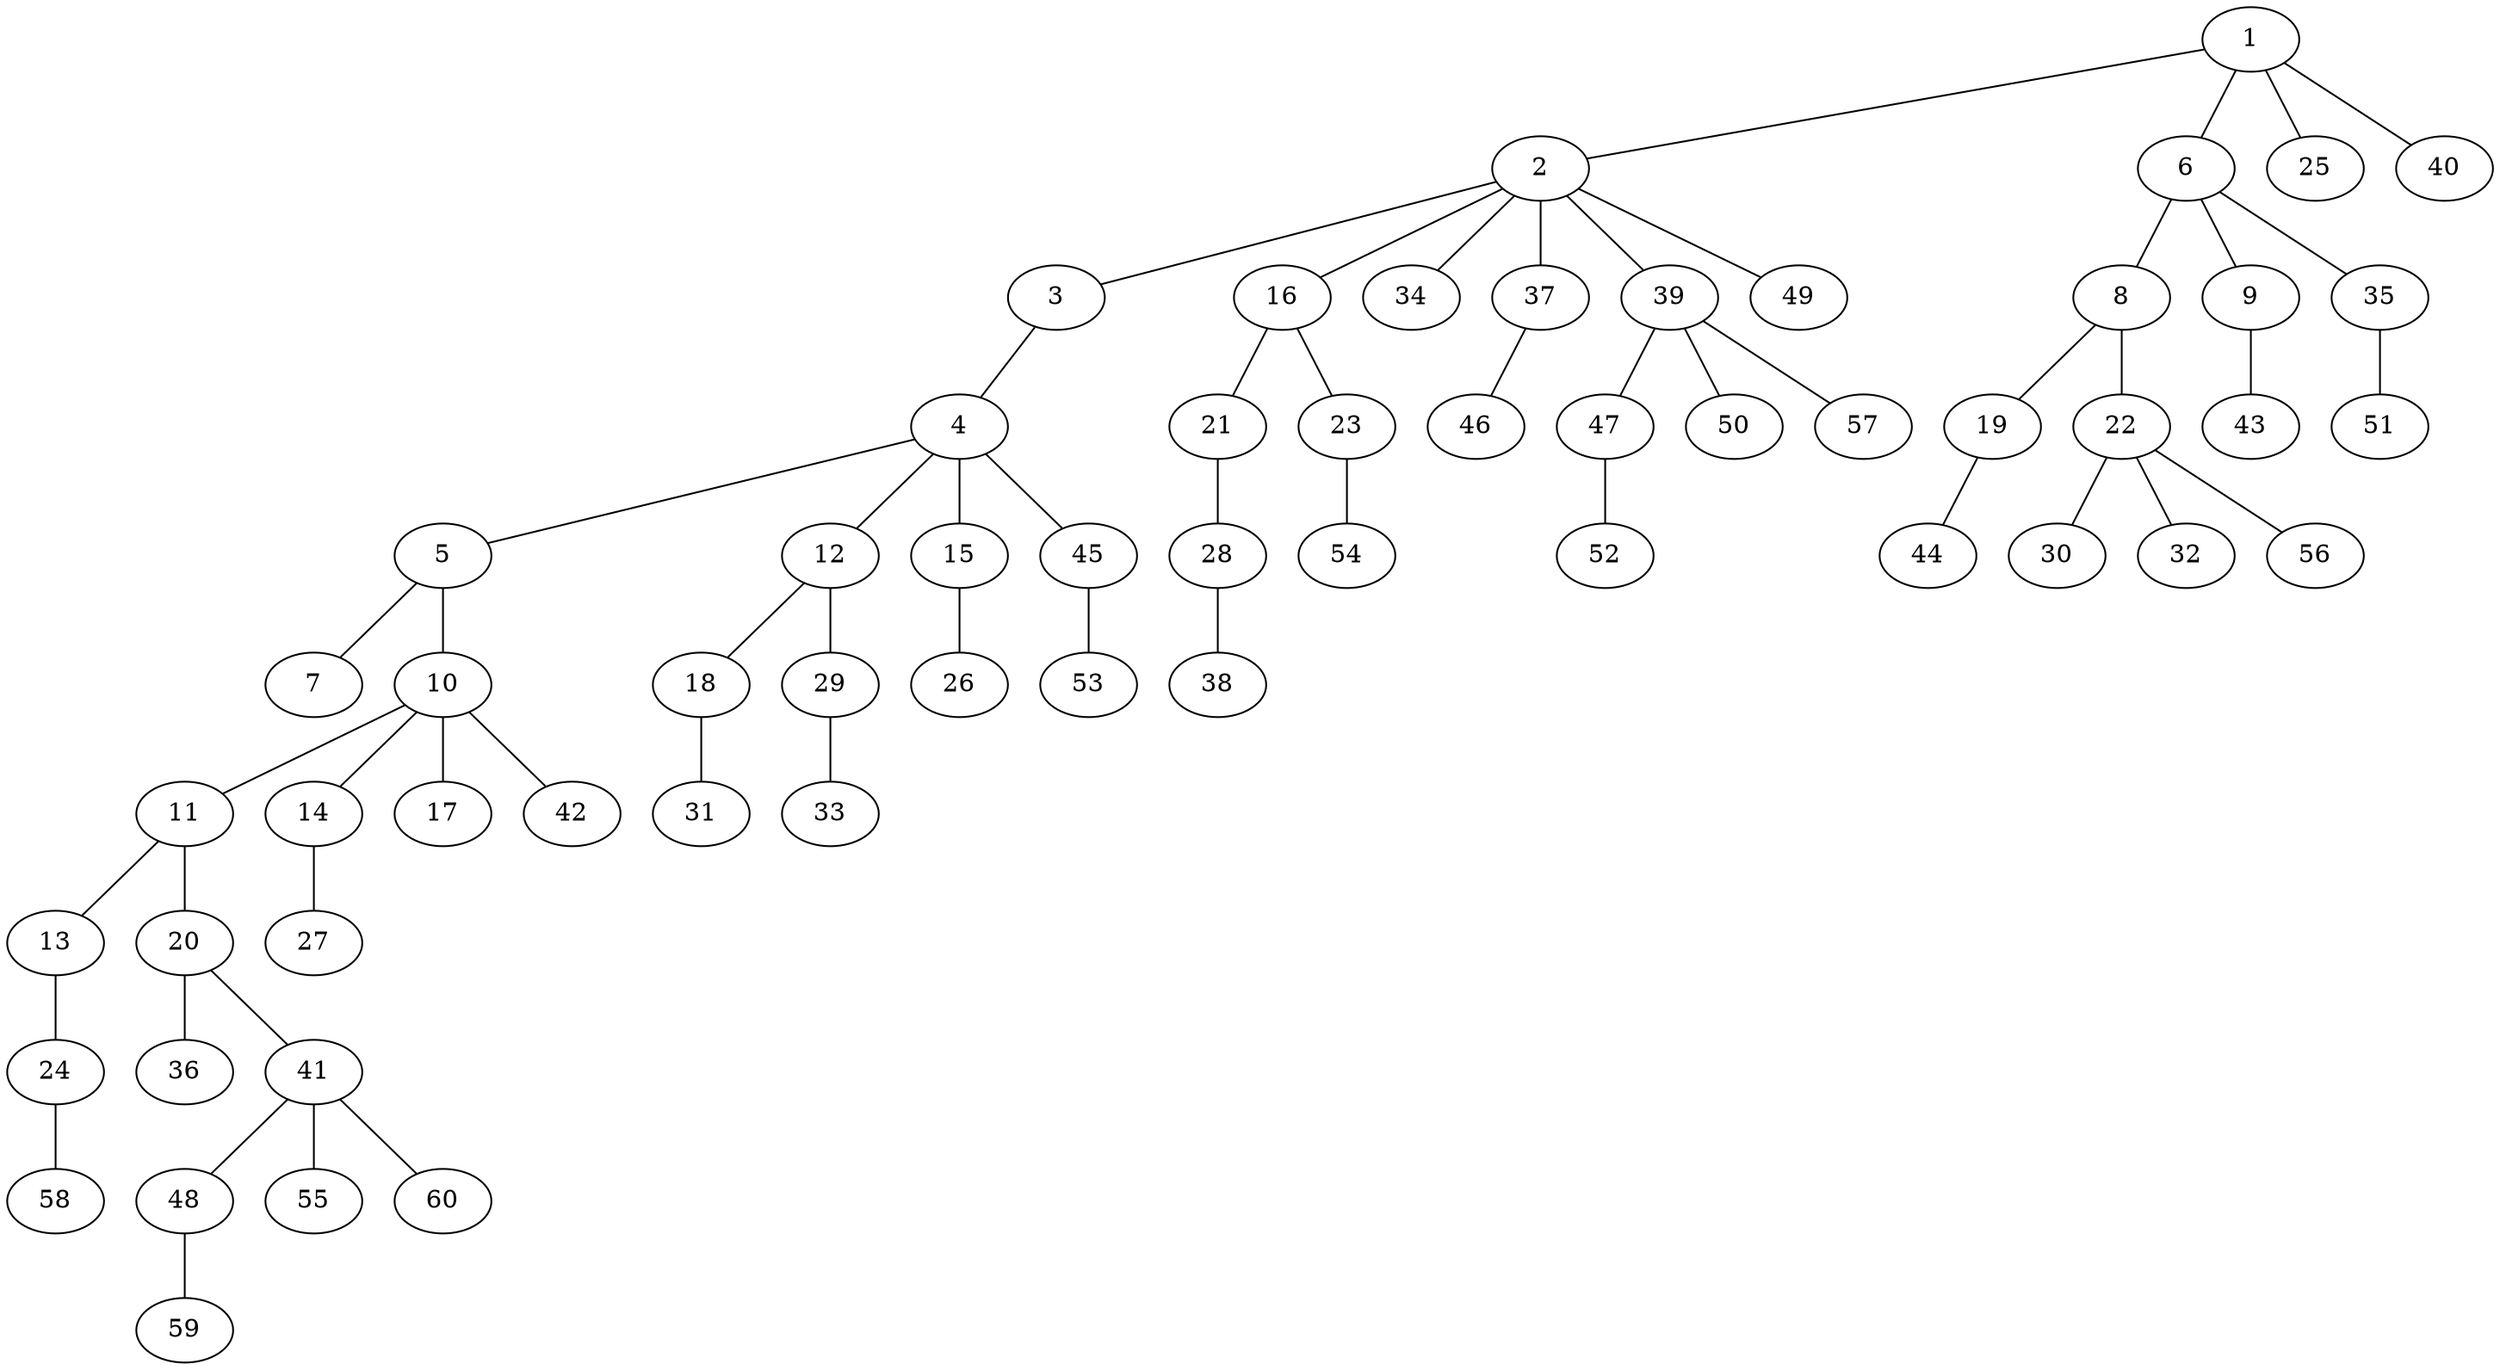 graph graphname {1--2
1--6
1--25
1--40
2--3
2--16
2--34
2--37
2--39
2--49
3--4
4--5
4--12
4--15
4--45
5--7
5--10
6--8
6--9
6--35
8--19
8--22
9--43
10--11
10--14
10--17
10--42
11--13
11--20
12--18
12--29
13--24
14--27
15--26
16--21
16--23
18--31
19--44
20--36
20--41
21--28
22--30
22--32
22--56
23--54
24--58
28--38
29--33
35--51
37--46
39--47
39--50
39--57
41--48
41--55
41--60
45--53
47--52
48--59
}